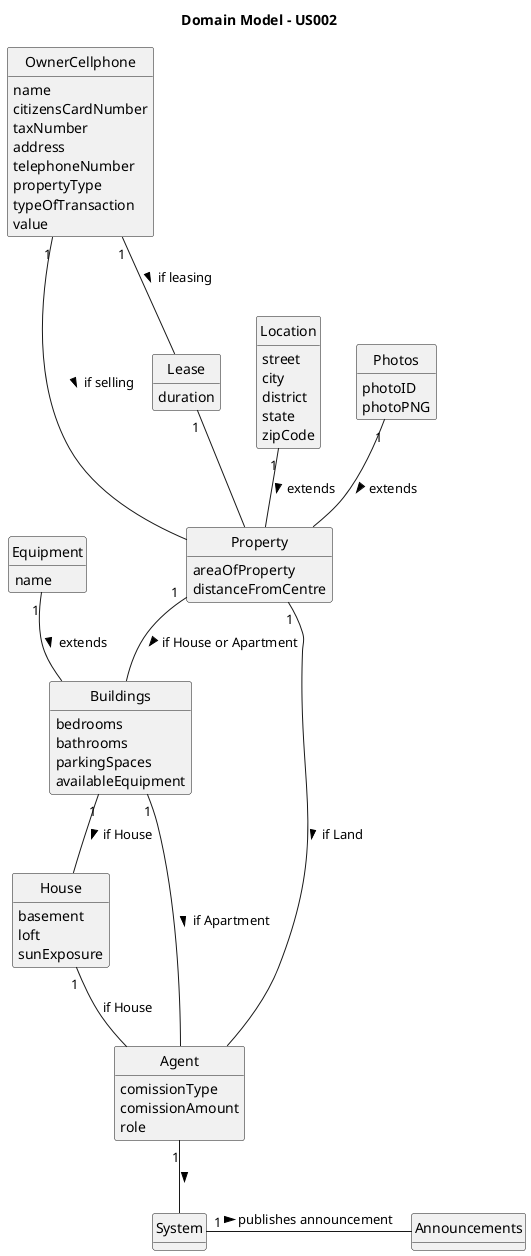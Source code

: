 @startuml
skinparam monochrome true
skinparam packageStyle rectangle
skinparam shadowing false

'left to right direction

skinparam classAttributeIconSize 0

hide circle
hide methods

title Domain Model - US002

class OwnerCellphone {
    name
    citizensCardNumber
    taxNumber
    address
    telephoneNumber
    propertyType
    typeOfTransaction
    value
}
class Location{
    street
    city
    district
    state
    zipCode
}

class Equipment{
    name
}

class Photos{
    photoID
    photoPNG
}
class Property {
    areaOfProperty
    distanceFromCentre
}

class Buildings {
    bedrooms
    bathrooms
    parkingSpaces
    availableEquipment
}

class House{
    basement
    loft
    sunExposure
}

class Agent{
    comissionType
    comissionAmount
    role
}

class Lease{

    duration
}



OwnerCellphone "1" -- Property : if selling >
OwnerCellphone "1" -- Lease : if leasing >
Lease "1" -- Property
Property "1" -- Agent : if Land >
Property "1" -- Buildings : if House or Apartment >
Buildings "1" -- Agent : if Apartment >
Buildings "1" -- House : if House >
House "1" -- Agent : if House
Agent "1"-- System : >
System "1" - Announcements : publishes announcement >
Equipment "1" -- Buildings : extends >
Photos "1" -- Property : extends >
Location "1" -- Property : extends >
@enduml